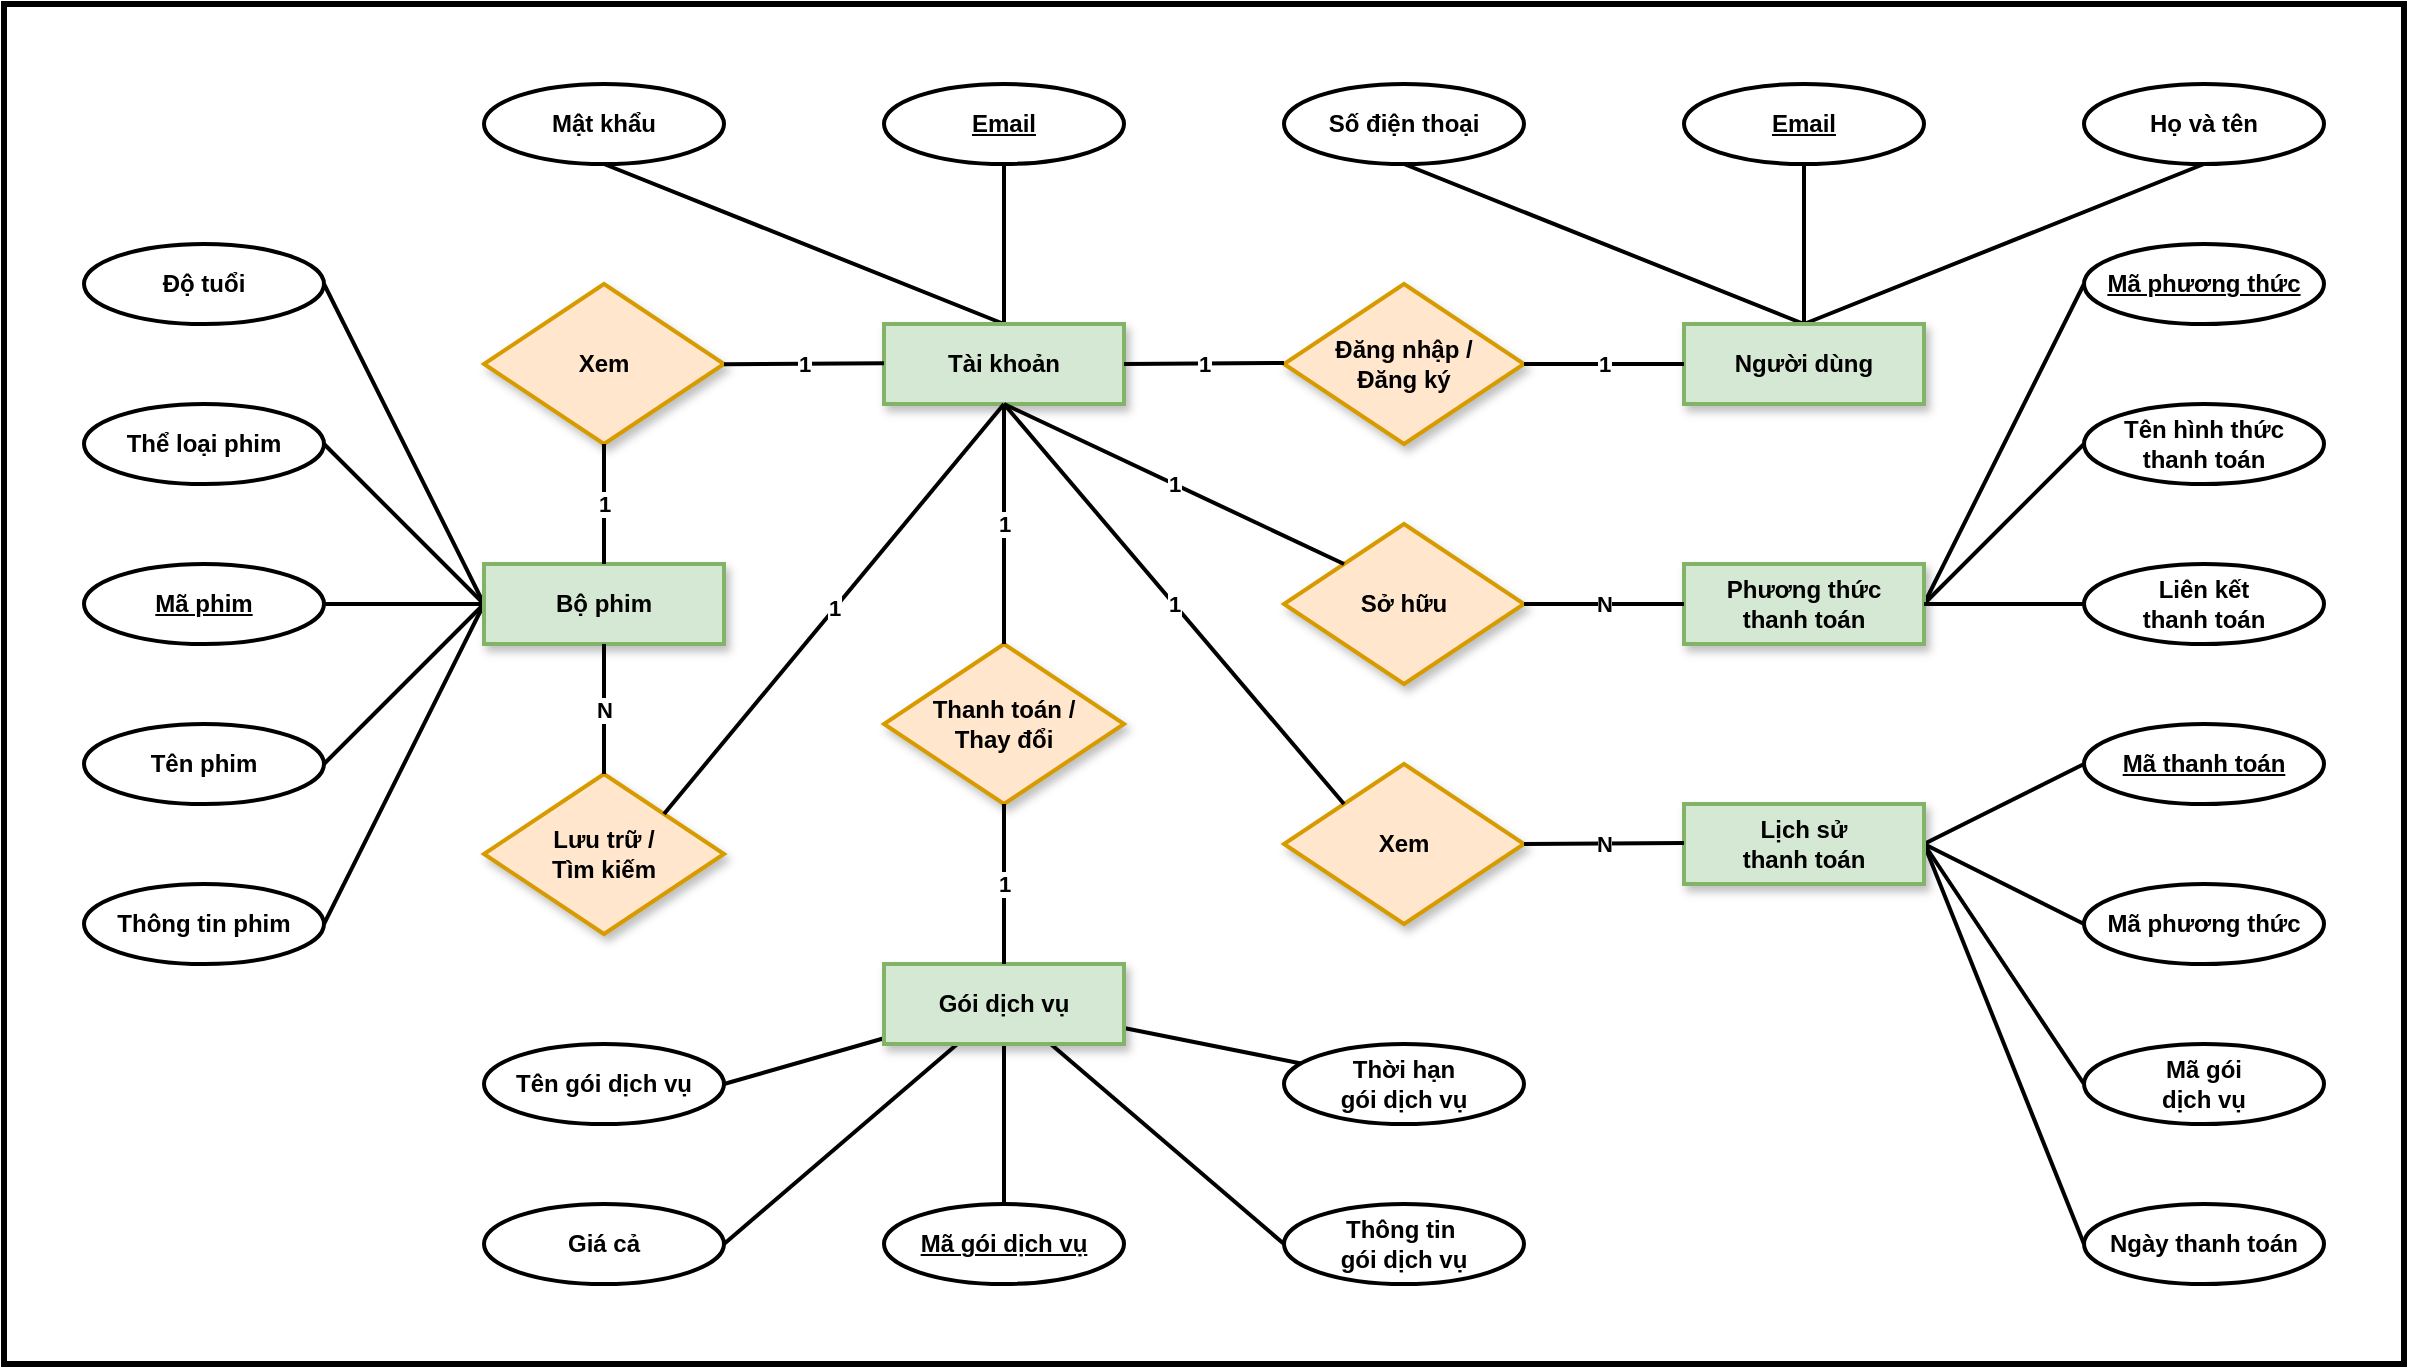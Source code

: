 <mxfile version="21.1.1" type="device">
  <diagram name="Trang-1" id="MW7n9BlXydpbY3wQZpzy">
    <mxGraphModel dx="2447" dy="889" grid="1" gridSize="10" guides="1" tooltips="1" connect="1" arrows="1" fold="1" page="1" pageScale="1" pageWidth="827" pageHeight="1169" math="0" shadow="0">
      <root>
        <mxCell id="0" />
        <mxCell id="1" parent="0" />
        <mxCell id="6vBcidV7WXWXYshRpzxI-83" value="" style="rounded=0;whiteSpace=wrap;html=1;strokeWidth=3;" vertex="1" parent="1">
          <mxGeometry x="-440" y="160" width="1200" height="680" as="geometry" />
        </mxCell>
        <mxCell id="6vBcidV7WXWXYshRpzxI-14" style="rounded=0;orthogonalLoop=1;jettySize=auto;html=1;exitX=0.5;exitY=0;exitDx=0;exitDy=0;entryX=0.5;entryY=1;entryDx=0;entryDy=0;labelBackgroundColor=default;endArrow=none;endFill=0;strokeWidth=2;fontFamily=Helvetica;fontStyle=1" edge="1" parent="1" source="6vBcidV7WXWXYshRpzxI-1" target="6vBcidV7WXWXYshRpzxI-8">
          <mxGeometry relative="1" as="geometry" />
        </mxCell>
        <mxCell id="6vBcidV7WXWXYshRpzxI-17" style="rounded=0;orthogonalLoop=1;jettySize=auto;html=1;exitX=0.5;exitY=0;exitDx=0;exitDy=0;entryX=0.5;entryY=1;entryDx=0;entryDy=0;endArrow=none;endFill=0;strokeWidth=2;fontFamily=Helvetica;fontStyle=1" edge="1" parent="1" source="6vBcidV7WXWXYshRpzxI-1" target="6vBcidV7WXWXYshRpzxI-11">
          <mxGeometry relative="1" as="geometry" />
        </mxCell>
        <mxCell id="6vBcidV7WXWXYshRpzxI-18" style="rounded=0;orthogonalLoop=1;jettySize=auto;html=1;exitX=0.5;exitY=0;exitDx=0;exitDy=0;entryX=0.5;entryY=1;entryDx=0;entryDy=0;endArrow=none;endFill=0;strokeWidth=2;fontFamily=Helvetica;fontStyle=1" edge="1" parent="1" source="6vBcidV7WXWXYshRpzxI-1" target="6vBcidV7WXWXYshRpzxI-13">
          <mxGeometry relative="1" as="geometry" />
        </mxCell>
        <mxCell id="6vBcidV7WXWXYshRpzxI-1" value="Người dùng" style="rounded=0;whiteSpace=wrap;html=1;strokeWidth=2;fontStyle=1;fontFamily=Helvetica;shadow=1;fillColor=#d5e8d4;strokeColor=#82b366;" vertex="1" parent="1">
          <mxGeometry x="400" y="320" width="120" height="40" as="geometry" />
        </mxCell>
        <mxCell id="6vBcidV7WXWXYshRpzxI-2" value="Đăng nhập /&lt;br&gt;Đăng ký" style="rhombus;whiteSpace=wrap;html=1;fontStyle=1;fontFamily=Helvetica;strokeWidth=2;fillColor=#ffe6cc;strokeColor=#d79b00;shadow=1;" vertex="1" parent="1">
          <mxGeometry x="200" y="300" width="120" height="80" as="geometry" />
        </mxCell>
        <mxCell id="6vBcidV7WXWXYshRpzxI-21" style="rounded=0;orthogonalLoop=1;jettySize=auto;html=1;exitX=0.5;exitY=0;exitDx=0;exitDy=0;entryX=0.5;entryY=1;entryDx=0;entryDy=0;endArrow=none;endFill=0;strokeWidth=2;fontFamily=Helvetica;fontStyle=1" edge="1" parent="1" source="6vBcidV7WXWXYshRpzxI-4" target="6vBcidV7WXWXYshRpzxI-19">
          <mxGeometry relative="1" as="geometry" />
        </mxCell>
        <mxCell id="6vBcidV7WXWXYshRpzxI-22" style="rounded=0;orthogonalLoop=1;jettySize=auto;html=1;exitX=0.5;exitY=0;exitDx=0;exitDy=0;entryX=0.5;entryY=1;entryDx=0;entryDy=0;endArrow=none;endFill=0;strokeWidth=2;fontFamily=Helvetica;fontStyle=1" edge="1" parent="1" source="6vBcidV7WXWXYshRpzxI-4" target="6vBcidV7WXWXYshRpzxI-20">
          <mxGeometry relative="1" as="geometry" />
        </mxCell>
        <mxCell id="6vBcidV7WXWXYshRpzxI-4" value="Tài khoản" style="rounded=0;whiteSpace=wrap;html=1;strokeWidth=2;fontStyle=1;fontFamily=Helvetica;shadow=1;fillColor=#d5e8d4;strokeColor=#82b366;" vertex="1" parent="1">
          <mxGeometry y="320" width="120" height="40" as="geometry" />
        </mxCell>
        <mxCell id="6vBcidV7WXWXYshRpzxI-5" value="1" style="endArrow=none;html=1;rounded=0;entryX=0;entryY=0.5;entryDx=0;entryDy=0;exitX=1;exitY=0.5;exitDx=0;exitDy=0;strokeWidth=2;fontStyle=1;fontFamily=Helvetica;" edge="1" parent="1" source="6vBcidV7WXWXYshRpzxI-2" target="6vBcidV7WXWXYshRpzxI-1">
          <mxGeometry relative="1" as="geometry">
            <mxPoint x="330" y="390" as="sourcePoint" />
            <mxPoint x="490" y="390" as="targetPoint" />
          </mxGeometry>
        </mxCell>
        <mxCell id="6vBcidV7WXWXYshRpzxI-7" value="1" style="endArrow=none;html=1;rounded=0;entryX=0;entryY=0.5;entryDx=0;entryDy=0;strokeWidth=2;fontStyle=1;fontFamily=Helvetica;" edge="1" parent="1">
          <mxGeometry relative="1" as="geometry">
            <mxPoint x="120" y="340" as="sourcePoint" />
            <mxPoint x="200" y="339.5" as="targetPoint" />
          </mxGeometry>
        </mxCell>
        <mxCell id="6vBcidV7WXWXYshRpzxI-8" value="Email" style="ellipse;whiteSpace=wrap;html=1;align=center;fontStyle=5;fontFamily=Helvetica;strokeWidth=2;" vertex="1" parent="1">
          <mxGeometry x="400" y="200" width="120" height="40" as="geometry" />
        </mxCell>
        <mxCell id="6vBcidV7WXWXYshRpzxI-11" value="Số điện thoại" style="ellipse;whiteSpace=wrap;html=1;align=center;fontStyle=1;strokeWidth=2;fontFamily=Helvetica;" vertex="1" parent="1">
          <mxGeometry x="200" y="200" width="120" height="40" as="geometry" />
        </mxCell>
        <mxCell id="6vBcidV7WXWXYshRpzxI-13" value="Họ và tên" style="ellipse;whiteSpace=wrap;html=1;align=center;fontStyle=1;strokeWidth=2;fontFamily=Helvetica;" vertex="1" parent="1">
          <mxGeometry x="600" y="200" width="120" height="40" as="geometry" />
        </mxCell>
        <mxCell id="6vBcidV7WXWXYshRpzxI-19" value="Mật khẩu" style="ellipse;whiteSpace=wrap;html=1;align=center;fontStyle=1;strokeWidth=2;fontFamily=Helvetica;" vertex="1" parent="1">
          <mxGeometry x="-200" y="200" width="120" height="40" as="geometry" />
        </mxCell>
        <mxCell id="6vBcidV7WXWXYshRpzxI-20" value="Email" style="ellipse;whiteSpace=wrap;html=1;align=center;fontStyle=5;fontFamily=Helvetica;strokeWidth=2;" vertex="1" parent="1">
          <mxGeometry y="200" width="120" height="40" as="geometry" />
        </mxCell>
        <mxCell id="6vBcidV7WXWXYshRpzxI-35" style="rounded=0;orthogonalLoop=1;jettySize=auto;html=1;exitX=0;exitY=0.5;exitDx=0;exitDy=0;entryX=1;entryY=0.5;entryDx=0;entryDy=0;endArrow=none;endFill=0;strokeWidth=2;fontFamily=Helvetica;fontStyle=1" edge="1" parent="1" source="6vBcidV7WXWXYshRpzxI-24" target="6vBcidV7WXWXYshRpzxI-27">
          <mxGeometry relative="1" as="geometry" />
        </mxCell>
        <mxCell id="6vBcidV7WXWXYshRpzxI-36" style="rounded=0;orthogonalLoop=1;jettySize=auto;html=1;entryX=1;entryY=0.5;entryDx=0;entryDy=0;endArrow=none;endFill=0;exitX=0;exitY=0.5;exitDx=0;exitDy=0;strokeWidth=2;fontFamily=Helvetica;fontStyle=1" edge="1" parent="1" source="6vBcidV7WXWXYshRpzxI-24" target="6vBcidV7WXWXYshRpzxI-26">
          <mxGeometry relative="1" as="geometry" />
        </mxCell>
        <mxCell id="6vBcidV7WXWXYshRpzxI-38" style="rounded=0;orthogonalLoop=1;jettySize=auto;html=1;exitX=0;exitY=0.5;exitDx=0;exitDy=0;entryX=1;entryY=0.5;entryDx=0;entryDy=0;endArrow=none;endFill=0;strokeWidth=2;fontFamily=Helvetica;fontStyle=1" edge="1" parent="1" source="6vBcidV7WXWXYshRpzxI-24" target="6vBcidV7WXWXYshRpzxI-28">
          <mxGeometry relative="1" as="geometry" />
        </mxCell>
        <mxCell id="6vBcidV7WXWXYshRpzxI-39" style="rounded=0;orthogonalLoop=1;jettySize=auto;html=1;exitX=0;exitY=0.5;exitDx=0;exitDy=0;entryX=1;entryY=0.5;entryDx=0;entryDy=0;endArrow=none;endFill=0;strokeWidth=2;fontFamily=Helvetica;fontStyle=1" edge="1" parent="1" source="6vBcidV7WXWXYshRpzxI-24" target="6vBcidV7WXWXYshRpzxI-29">
          <mxGeometry relative="1" as="geometry" />
        </mxCell>
        <mxCell id="6vBcidV7WXWXYshRpzxI-40" style="rounded=0;orthogonalLoop=1;jettySize=auto;html=1;exitX=0;exitY=0.5;exitDx=0;exitDy=0;entryX=1;entryY=0.5;entryDx=0;entryDy=0;endArrow=none;endFill=0;strokeWidth=2;fontFamily=Helvetica;fontStyle=1" edge="1" parent="1" source="6vBcidV7WXWXYshRpzxI-24" target="6vBcidV7WXWXYshRpzxI-30">
          <mxGeometry relative="1" as="geometry" />
        </mxCell>
        <mxCell id="6vBcidV7WXWXYshRpzxI-24" value="Bộ phim" style="rounded=0;whiteSpace=wrap;html=1;strokeWidth=2;fontStyle=1;fontFamily=Helvetica;shadow=1;fillColor=#d5e8d4;strokeColor=#82b366;" vertex="1" parent="1">
          <mxGeometry x="-200" y="440" width="120" height="40" as="geometry" />
        </mxCell>
        <mxCell id="6vBcidV7WXWXYshRpzxI-26" value="Tên phim" style="ellipse;whiteSpace=wrap;html=1;align=center;fontStyle=1;strokeWidth=2;fontFamily=Helvetica;" vertex="1" parent="1">
          <mxGeometry x="-400" y="520" width="120" height="40" as="geometry" />
        </mxCell>
        <mxCell id="6vBcidV7WXWXYshRpzxI-27" value="Thể loại phim" style="ellipse;whiteSpace=wrap;html=1;align=center;fontStyle=1;strokeWidth=2;fontFamily=Helvetica;" vertex="1" parent="1">
          <mxGeometry x="-400" y="360" width="120" height="40" as="geometry" />
        </mxCell>
        <mxCell id="6vBcidV7WXWXYshRpzxI-28" value="Độ tuổi" style="ellipse;whiteSpace=wrap;html=1;align=center;fontStyle=1;strokeWidth=2;fontFamily=Helvetica;" vertex="1" parent="1">
          <mxGeometry x="-400" y="280" width="120" height="40" as="geometry" />
        </mxCell>
        <mxCell id="6vBcidV7WXWXYshRpzxI-29" value="Thông tin phim" style="ellipse;whiteSpace=wrap;html=1;align=center;fontStyle=1;strokeWidth=2;fontFamily=Helvetica;" vertex="1" parent="1">
          <mxGeometry x="-400" y="600" width="120" height="40" as="geometry" />
        </mxCell>
        <mxCell id="6vBcidV7WXWXYshRpzxI-30" value="Mã phim" style="ellipse;whiteSpace=wrap;html=1;align=center;fontStyle=5;fontFamily=Helvetica;strokeWidth=2;" vertex="1" parent="1">
          <mxGeometry x="-400" y="440" width="120" height="40" as="geometry" />
        </mxCell>
        <mxCell id="6vBcidV7WXWXYshRpzxI-31" value="Xem" style="rhombus;whiteSpace=wrap;html=1;fontStyle=1;fontFamily=Helvetica;strokeWidth=2;fillColor=#ffe6cc;strokeColor=#d79b00;shadow=1;" vertex="1" parent="1">
          <mxGeometry x="-200" y="300" width="120" height="80" as="geometry" />
        </mxCell>
        <mxCell id="6vBcidV7WXWXYshRpzxI-32" value="1" style="endArrow=none;html=1;rounded=0;entryX=0;entryY=0.5;entryDx=0;entryDy=0;strokeWidth=2;fontStyle=1;fontFamily=Helvetica;" edge="1" parent="1">
          <mxGeometry relative="1" as="geometry">
            <mxPoint x="-80" y="340.08" as="sourcePoint" />
            <mxPoint y="339.58" as="targetPoint" />
          </mxGeometry>
        </mxCell>
        <mxCell id="6vBcidV7WXWXYshRpzxI-33" value="1" style="endArrow=none;html=1;rounded=0;entryX=0.5;entryY=0;entryDx=0;entryDy=0;strokeWidth=2;fontStyle=1;fontFamily=Helvetica;exitX=0.5;exitY=1;exitDx=0;exitDy=0;" edge="1" parent="1" source="6vBcidV7WXWXYshRpzxI-31" target="6vBcidV7WXWXYshRpzxI-24">
          <mxGeometry relative="1" as="geometry">
            <mxPoint x="-60" y="410.5" as="sourcePoint" />
            <mxPoint x="20" y="410" as="targetPoint" />
          </mxGeometry>
        </mxCell>
        <mxCell id="6vBcidV7WXWXYshRpzxI-34" value="Lưu trữ /&lt;br&gt;Tìm kiếm" style="rhombus;whiteSpace=wrap;html=1;fontStyle=1;fontFamily=Helvetica;strokeWidth=2;fillColor=#ffe6cc;strokeColor=#d79b00;shadow=1;" vertex="1" parent="1">
          <mxGeometry x="-200" y="545" width="120" height="80" as="geometry" />
        </mxCell>
        <mxCell id="6vBcidV7WXWXYshRpzxI-41" value="1" style="endArrow=none;html=1;rounded=0;entryX=1;entryY=0;entryDx=0;entryDy=0;strokeWidth=2;fontStyle=1;fontFamily=Helvetica;exitX=0.5;exitY=1;exitDx=0;exitDy=0;" edge="1" parent="1" source="6vBcidV7WXWXYshRpzxI-4" target="6vBcidV7WXWXYshRpzxI-34">
          <mxGeometry relative="1" as="geometry">
            <mxPoint x="-70" y="350.08" as="sourcePoint" />
            <mxPoint x="10" y="349.58" as="targetPoint" />
          </mxGeometry>
        </mxCell>
        <mxCell id="6vBcidV7WXWXYshRpzxI-42" value="N" style="endArrow=none;html=1;rounded=0;entryX=0.5;entryY=0;entryDx=0;entryDy=0;strokeWidth=2;fontStyle=1;fontFamily=Helvetica;exitX=0.5;exitY=1;exitDx=0;exitDy=0;" edge="1" parent="1" source="6vBcidV7WXWXYshRpzxI-24" target="6vBcidV7WXWXYshRpzxI-34">
          <mxGeometry relative="1" as="geometry">
            <mxPoint x="-70" y="500.5" as="sourcePoint" />
            <mxPoint x="10" y="500" as="targetPoint" />
          </mxGeometry>
        </mxCell>
        <mxCell id="6vBcidV7WXWXYshRpzxI-76" style="rounded=0;orthogonalLoop=1;jettySize=auto;html=1;entryX=0.5;entryY=0;entryDx=0;entryDy=0;endArrow=none;endFill=0;strokeWidth=2;fontFamily=Helvetica;fontStyle=1" edge="1" parent="1" source="6vBcidV7WXWXYshRpzxI-43" target="6vBcidV7WXWXYshRpzxI-46">
          <mxGeometry relative="1" as="geometry" />
        </mxCell>
        <mxCell id="6vBcidV7WXWXYshRpzxI-77" style="rounded=0;orthogonalLoop=1;jettySize=auto;html=1;entryX=1;entryY=0.5;entryDx=0;entryDy=0;endArrow=none;endFill=0;strokeWidth=2;fontFamily=Helvetica;fontStyle=1" edge="1" parent="1" source="6vBcidV7WXWXYshRpzxI-43" target="6vBcidV7WXWXYshRpzxI-47">
          <mxGeometry relative="1" as="geometry" />
        </mxCell>
        <mxCell id="6vBcidV7WXWXYshRpzxI-78" style="rounded=0;orthogonalLoop=1;jettySize=auto;html=1;entryX=1;entryY=0.5;entryDx=0;entryDy=0;endArrow=none;endFill=0;strokeWidth=2;fontFamily=Helvetica;fontStyle=1" edge="1" parent="1" source="6vBcidV7WXWXYshRpzxI-43" target="6vBcidV7WXWXYshRpzxI-49">
          <mxGeometry relative="1" as="geometry" />
        </mxCell>
        <mxCell id="6vBcidV7WXWXYshRpzxI-79" style="rounded=0;orthogonalLoop=1;jettySize=auto;html=1;endArrow=none;endFill=0;strokeWidth=2;fontFamily=Helvetica;fontStyle=1" edge="1" parent="1" source="6vBcidV7WXWXYshRpzxI-43" target="6vBcidV7WXWXYshRpzxI-54">
          <mxGeometry relative="1" as="geometry" />
        </mxCell>
        <mxCell id="6vBcidV7WXWXYshRpzxI-80" style="rounded=0;orthogonalLoop=1;jettySize=auto;html=1;entryX=0;entryY=0.5;entryDx=0;entryDy=0;endArrow=none;endFill=0;strokeWidth=2;fontFamily=Helvetica;fontStyle=1" edge="1" parent="1" source="6vBcidV7WXWXYshRpzxI-43" target="6vBcidV7WXWXYshRpzxI-48">
          <mxGeometry relative="1" as="geometry" />
        </mxCell>
        <mxCell id="6vBcidV7WXWXYshRpzxI-43" value="Gói dịch vụ" style="rounded=0;whiteSpace=wrap;html=1;strokeWidth=2;fontStyle=1;fontFamily=Helvetica;shadow=1;fillColor=#d5e8d4;strokeColor=#82b366;" vertex="1" parent="1">
          <mxGeometry y="640" width="120" height="40" as="geometry" />
        </mxCell>
        <mxCell id="6vBcidV7WXWXYshRpzxI-62" style="rounded=0;orthogonalLoop=1;jettySize=auto;html=1;entryX=0;entryY=0.5;entryDx=0;entryDy=0;endArrow=none;endFill=0;exitX=1;exitY=0.5;exitDx=0;exitDy=0;strokeWidth=2;fontFamily=Helvetica;fontStyle=1" edge="1" parent="1" source="6vBcidV7WXWXYshRpzxI-44" target="6vBcidV7WXWXYshRpzxI-51">
          <mxGeometry relative="1" as="geometry" />
        </mxCell>
        <mxCell id="6vBcidV7WXWXYshRpzxI-63" style="rounded=0;orthogonalLoop=1;jettySize=auto;html=1;endArrow=none;endFill=0;exitX=1;exitY=0.5;exitDx=0;exitDy=0;entryX=0;entryY=0.5;entryDx=0;entryDy=0;strokeWidth=2;fontFamily=Helvetica;fontStyle=1" edge="1" parent="1" source="6vBcidV7WXWXYshRpzxI-44" target="6vBcidV7WXWXYshRpzxI-52">
          <mxGeometry relative="1" as="geometry" />
        </mxCell>
        <mxCell id="6vBcidV7WXWXYshRpzxI-44" value="Phương thức&lt;br&gt;thanh toán" style="rounded=0;whiteSpace=wrap;html=1;strokeWidth=2;fontStyle=1;fontFamily=Helvetica;shadow=1;fillColor=#d5e8d4;strokeColor=#82b366;" vertex="1" parent="1">
          <mxGeometry x="400" y="440" width="120" height="40" as="geometry" />
        </mxCell>
        <mxCell id="6vBcidV7WXWXYshRpzxI-46" value="Mã gói dịch vụ" style="ellipse;whiteSpace=wrap;html=1;align=center;fontStyle=5;fontFamily=Helvetica;strokeWidth=2;" vertex="1" parent="1">
          <mxGeometry y="760" width="120" height="40" as="geometry" />
        </mxCell>
        <mxCell id="6vBcidV7WXWXYshRpzxI-47" value="Tên gói dịch vụ" style="ellipse;whiteSpace=wrap;html=1;align=center;fontStyle=1;strokeWidth=2;fontFamily=Helvetica;" vertex="1" parent="1">
          <mxGeometry x="-200" y="680" width="120" height="40" as="geometry" />
        </mxCell>
        <mxCell id="6vBcidV7WXWXYshRpzxI-48" value="Thông tin&amp;nbsp;&lt;br&gt;gói dịch vụ" style="ellipse;whiteSpace=wrap;html=1;align=center;fontStyle=1;strokeWidth=2;fontFamily=Helvetica;" vertex="1" parent="1">
          <mxGeometry x="200" y="760" width="120" height="40" as="geometry" />
        </mxCell>
        <mxCell id="6vBcidV7WXWXYshRpzxI-49" value="Giá cả" style="ellipse;whiteSpace=wrap;html=1;align=center;fontStyle=1;strokeWidth=2;fontFamily=Helvetica;" vertex="1" parent="1">
          <mxGeometry x="-200" y="760" width="120" height="40" as="geometry" />
        </mxCell>
        <mxCell id="6vBcidV7WXWXYshRpzxI-51" value="Mã phương thức" style="ellipse;whiteSpace=wrap;html=1;align=center;fontStyle=5;fontFamily=Helvetica;strokeWidth=2;" vertex="1" parent="1">
          <mxGeometry x="600" y="280" width="120" height="40" as="geometry" />
        </mxCell>
        <mxCell id="6vBcidV7WXWXYshRpzxI-52" value="Tên hình thức&lt;br&gt;thanh toán" style="ellipse;whiteSpace=wrap;html=1;align=center;fontStyle=1;strokeWidth=2;fontFamily=Helvetica;" vertex="1" parent="1">
          <mxGeometry x="600" y="360" width="120" height="40" as="geometry" />
        </mxCell>
        <mxCell id="6vBcidV7WXWXYshRpzxI-53" value="Mã thanh toán" style="ellipse;whiteSpace=wrap;html=1;align=center;fontStyle=5;fontFamily=Helvetica;strokeWidth=2;" vertex="1" parent="1">
          <mxGeometry x="600" y="520" width="120" height="40" as="geometry" />
        </mxCell>
        <mxCell id="6vBcidV7WXWXYshRpzxI-54" value="Thời hạn&lt;br&gt;gói dịch vụ" style="ellipse;whiteSpace=wrap;html=1;align=center;fontStyle=1;strokeWidth=2;fontFamily=Helvetica;" vertex="1" parent="1">
          <mxGeometry x="200" y="680" width="120" height="40" as="geometry" />
        </mxCell>
        <mxCell id="6vBcidV7WXWXYshRpzxI-55" value="Ngày thanh toán" style="ellipse;whiteSpace=wrap;html=1;align=center;fontStyle=1;strokeWidth=2;fontFamily=Helvetica;" vertex="1" parent="1">
          <mxGeometry x="600" y="760" width="120" height="40" as="geometry" />
        </mxCell>
        <mxCell id="6vBcidV7WXWXYshRpzxI-56" value="Mã phương thức" style="ellipse;whiteSpace=wrap;html=1;align=center;fontStyle=1;strokeWidth=2;fontFamily=Helvetica;" vertex="1" parent="1">
          <mxGeometry x="600" y="600" width="120" height="40" as="geometry" />
        </mxCell>
        <mxCell id="6vBcidV7WXWXYshRpzxI-57" value="Mã gói&lt;br&gt;dịch vụ" style="ellipse;whiteSpace=wrap;html=1;align=center;fontStyle=1;strokeWidth=2;fontFamily=Helvetica;" vertex="1" parent="1">
          <mxGeometry x="600" y="680" width="120" height="40" as="geometry" />
        </mxCell>
        <mxCell id="6vBcidV7WXWXYshRpzxI-72" style="rounded=0;orthogonalLoop=1;jettySize=auto;html=1;exitX=1;exitY=0.5;exitDx=0;exitDy=0;entryX=0;entryY=0.5;entryDx=0;entryDy=0;endArrow=none;endFill=0;strokeWidth=2;fontFamily=Helvetica;fontStyle=1" edge="1" parent="1" source="6vBcidV7WXWXYshRpzxI-58" target="6vBcidV7WXWXYshRpzxI-53">
          <mxGeometry relative="1" as="geometry" />
        </mxCell>
        <mxCell id="6vBcidV7WXWXYshRpzxI-73" style="rounded=0;orthogonalLoop=1;jettySize=auto;html=1;entryX=0;entryY=0.5;entryDx=0;entryDy=0;endArrow=none;endFill=0;strokeWidth=2;fontFamily=Helvetica;fontStyle=1" edge="1" parent="1" target="6vBcidV7WXWXYshRpzxI-56">
          <mxGeometry relative="1" as="geometry">
            <mxPoint x="520" y="580" as="sourcePoint" />
          </mxGeometry>
        </mxCell>
        <mxCell id="6vBcidV7WXWXYshRpzxI-74" style="rounded=0;orthogonalLoop=1;jettySize=auto;html=1;entryX=0;entryY=0.5;entryDx=0;entryDy=0;endArrow=none;endFill=0;exitX=1;exitY=0.5;exitDx=0;exitDy=0;strokeWidth=2;fontFamily=Helvetica;fontStyle=1" edge="1" parent="1" source="6vBcidV7WXWXYshRpzxI-58" target="6vBcidV7WXWXYshRpzxI-57">
          <mxGeometry relative="1" as="geometry" />
        </mxCell>
        <mxCell id="6vBcidV7WXWXYshRpzxI-75" style="rounded=0;orthogonalLoop=1;jettySize=auto;html=1;entryX=0;entryY=0.5;entryDx=0;entryDy=0;endArrow=none;endFill=0;exitX=1;exitY=0.5;exitDx=0;exitDy=0;strokeWidth=2;fontFamily=Helvetica;fontStyle=1" edge="1" parent="1" source="6vBcidV7WXWXYshRpzxI-58" target="6vBcidV7WXWXYshRpzxI-55">
          <mxGeometry relative="1" as="geometry" />
        </mxCell>
        <mxCell id="6vBcidV7WXWXYshRpzxI-58" value="Lịch sử&lt;br&gt;thanh toán" style="rounded=0;whiteSpace=wrap;html=1;strokeWidth=2;fontStyle=1;fontFamily=Helvetica;shadow=1;fillColor=#d5e8d4;strokeColor=#82b366;" vertex="1" parent="1">
          <mxGeometry x="400" y="560" width="120" height="40" as="geometry" />
        </mxCell>
        <mxCell id="6vBcidV7WXWXYshRpzxI-61" value="Sở hữu" style="rhombus;whiteSpace=wrap;html=1;fontStyle=1;fontFamily=Helvetica;strokeWidth=2;fillColor=#ffe6cc;strokeColor=#d79b00;shadow=1;" vertex="1" parent="1">
          <mxGeometry x="200" y="420" width="120" height="80" as="geometry" />
        </mxCell>
        <mxCell id="6vBcidV7WXWXYshRpzxI-64" value="Thanh toán /&lt;br&gt;Thay đổi" style="rhombus;whiteSpace=wrap;html=1;fontStyle=1;fontFamily=Helvetica;strokeWidth=2;fillColor=#ffe6cc;strokeColor=#d79b00;shadow=1;" vertex="1" parent="1">
          <mxGeometry y="480" width="120" height="80" as="geometry" />
        </mxCell>
        <mxCell id="6vBcidV7WXWXYshRpzxI-65" value="1" style="endArrow=none;html=1;rounded=0;entryX=0.5;entryY=0;entryDx=0;entryDy=0;strokeWidth=2;fontStyle=1;fontFamily=Helvetica;" edge="1" parent="1" target="6vBcidV7WXWXYshRpzxI-64">
          <mxGeometry relative="1" as="geometry">
            <mxPoint x="60" y="360" as="sourcePoint" />
            <mxPoint x="-100" y="590" as="targetPoint" />
          </mxGeometry>
        </mxCell>
        <mxCell id="6vBcidV7WXWXYshRpzxI-66" value="1" style="endArrow=none;html=1;rounded=0;entryX=0.5;entryY=0;entryDx=0;entryDy=0;strokeWidth=2;fontStyle=1;fontFamily=Helvetica;exitX=0.5;exitY=1;exitDx=0;exitDy=0;" edge="1" parent="1" source="6vBcidV7WXWXYshRpzxI-64" target="6vBcidV7WXWXYshRpzxI-43">
          <mxGeometry relative="1" as="geometry">
            <mxPoint x="80" y="380" as="sourcePoint" />
            <mxPoint x="-90" y="600" as="targetPoint" />
          </mxGeometry>
        </mxCell>
        <mxCell id="6vBcidV7WXWXYshRpzxI-67" value="1" style="endArrow=none;html=1;rounded=0;entryX=0;entryY=0;entryDx=0;entryDy=0;strokeWidth=2;fontStyle=1;fontFamily=Helvetica;exitX=0.5;exitY=1;exitDx=0;exitDy=0;" edge="1" parent="1" source="6vBcidV7WXWXYshRpzxI-4" target="6vBcidV7WXWXYshRpzxI-61">
          <mxGeometry relative="1" as="geometry">
            <mxPoint x="90" y="390" as="sourcePoint" />
            <mxPoint x="-80" y="610" as="targetPoint" />
          </mxGeometry>
        </mxCell>
        <mxCell id="6vBcidV7WXWXYshRpzxI-68" value="N" style="endArrow=none;html=1;rounded=0;entryX=0;entryY=0.5;entryDx=0;entryDy=0;strokeWidth=2;fontStyle=1;fontFamily=Helvetica;exitX=1;exitY=0.5;exitDx=0;exitDy=0;" edge="1" parent="1" source="6vBcidV7WXWXYshRpzxI-61" target="6vBcidV7WXWXYshRpzxI-44">
          <mxGeometry relative="1" as="geometry">
            <mxPoint x="350" y="500" as="sourcePoint" />
            <mxPoint x="350" y="580" as="targetPoint" />
          </mxGeometry>
        </mxCell>
        <mxCell id="6vBcidV7WXWXYshRpzxI-69" value="Xem" style="rhombus;whiteSpace=wrap;html=1;fontStyle=1;fontFamily=Helvetica;strokeWidth=2;fillColor=#ffe6cc;strokeColor=#d79b00;shadow=1;" vertex="1" parent="1">
          <mxGeometry x="200" y="540" width="120" height="80" as="geometry" />
        </mxCell>
        <mxCell id="6vBcidV7WXWXYshRpzxI-70" value="1" style="endArrow=none;html=1;rounded=0;entryX=0;entryY=0;entryDx=0;entryDy=0;strokeWidth=2;fontStyle=1;fontFamily=Helvetica;exitX=0.5;exitY=1;exitDx=0;exitDy=0;" edge="1" parent="1" source="6vBcidV7WXWXYshRpzxI-4" target="6vBcidV7WXWXYshRpzxI-69">
          <mxGeometry relative="1" as="geometry">
            <mxPoint x="50" y="410" as="sourcePoint" />
            <mxPoint x="190" y="510" as="targetPoint" />
          </mxGeometry>
        </mxCell>
        <mxCell id="6vBcidV7WXWXYshRpzxI-71" value="N" style="endArrow=none;html=1;rounded=0;entryX=0;entryY=0.5;entryDx=0;entryDy=0;strokeWidth=2;fontStyle=1;fontFamily=Helvetica;exitX=1;exitY=0.5;exitDx=0;exitDy=0;" edge="1" parent="1" source="6vBcidV7WXWXYshRpzxI-69">
          <mxGeometry relative="1" as="geometry">
            <mxPoint x="320" y="579.5" as="sourcePoint" />
            <mxPoint x="400" y="579.5" as="targetPoint" />
          </mxGeometry>
        </mxCell>
        <mxCell id="6vBcidV7WXWXYshRpzxI-81" value="Liên kết&lt;br&gt;thanh toán" style="ellipse;whiteSpace=wrap;html=1;align=center;fontStyle=1;strokeWidth=2;fontFamily=Helvetica;" vertex="1" parent="1">
          <mxGeometry x="600" y="440" width="120" height="40" as="geometry" />
        </mxCell>
        <mxCell id="6vBcidV7WXWXYshRpzxI-82" style="rounded=0;orthogonalLoop=1;jettySize=auto;html=1;endArrow=none;endFill=0;exitX=1;exitY=0.5;exitDx=0;exitDy=0;entryX=0;entryY=0.5;entryDx=0;entryDy=0;strokeWidth=2;fontFamily=Helvetica;fontStyle=1" edge="1" parent="1" source="6vBcidV7WXWXYshRpzxI-44" target="6vBcidV7WXWXYshRpzxI-81">
          <mxGeometry relative="1" as="geometry">
            <mxPoint x="530" y="470" as="sourcePoint" />
            <mxPoint x="610" y="390" as="targetPoint" />
          </mxGeometry>
        </mxCell>
      </root>
    </mxGraphModel>
  </diagram>
</mxfile>
